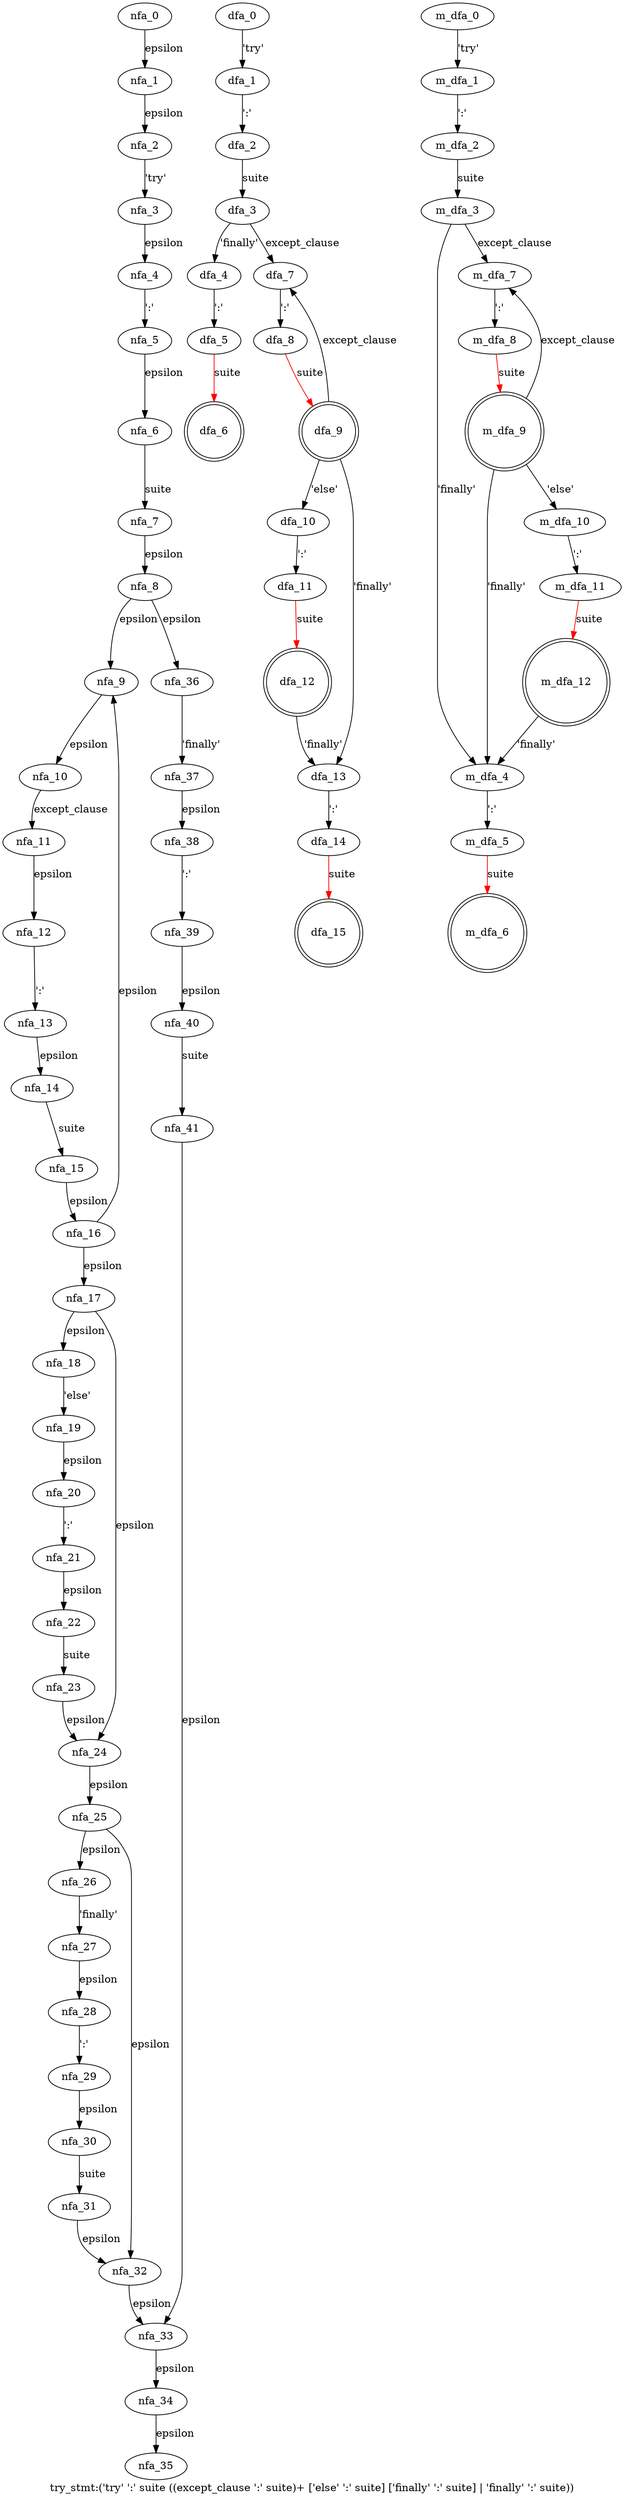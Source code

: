 digraph try_stmt {
 graph[label="try_stmt:('try' ':' suite ((except_clause ':' suite)+ ['else' ':' suite] ['finally' ':' suite] | 'finally' ':' suite))"]
 subgraph try_stmt_nfa {
  nfa_0->nfa_1[label="epsilon"]
  nfa_1->nfa_2[label="epsilon"]
  nfa_2->nfa_3[label="'try'"]
  nfa_3->nfa_4[label="epsilon"]
  nfa_4->nfa_5[label="':'"]
  nfa_5->nfa_6[label="epsilon"]
  nfa_6->nfa_7[label="suite"]
  nfa_7->nfa_8[label="epsilon"]
  nfa_8->nfa_9[label="epsilon"]
  nfa_9->nfa_10[label="epsilon"]
  nfa_10->nfa_11[label="except_clause"]
  nfa_11->nfa_12[label="epsilon"]
  nfa_12->nfa_13[label="':'"]
  nfa_13->nfa_14[label="epsilon"]
  nfa_14->nfa_15[label="suite"]
  nfa_15->nfa_16[label="epsilon"]
  nfa_16->nfa_9[label="epsilon"]
  nfa_16->nfa_17[label="epsilon"]
  nfa_17->nfa_18[label="epsilon"]
  nfa_18->nfa_19[label="'else'"]
  nfa_19->nfa_20[label="epsilon"]
  nfa_20->nfa_21[label="':'"]
  nfa_21->nfa_22[label="epsilon"]
  nfa_22->nfa_23[label="suite"]
  nfa_23->nfa_24[label="epsilon"]
  nfa_24->nfa_25[label="epsilon"]
  nfa_25->nfa_26[label="epsilon"]
  nfa_26->nfa_27[label="'finally'"]
  nfa_27->nfa_28[label="epsilon"]
  nfa_28->nfa_29[label="':'"]
  nfa_29->nfa_30[label="epsilon"]
  nfa_30->nfa_31[label="suite"]
  nfa_31->nfa_32[label="epsilon"]
  nfa_32->nfa_33[label="epsilon"]
  nfa_33->nfa_34[label="epsilon"]
  nfa_34->nfa_35[label="epsilon"]
  nfa_25->nfa_32[label="epsilon"]
  nfa_17->nfa_24[label="epsilon"]
  nfa_8->nfa_36[label="epsilon"]
  nfa_36->nfa_37[label="'finally'"]
  nfa_37->nfa_38[label="epsilon"]
  nfa_38->nfa_39[label="':'"]
  nfa_39->nfa_40[label="epsilon"]
  nfa_40->nfa_41[label="suite"]
  nfa_41->nfa_33[label="epsilon"]
  }
 subgraph try_stmt_dfa {
  dfa_0->dfa_1[label="'try'"]
  dfa_1->dfa_2[label="':'"]
  dfa_2->dfa_3[label="suite"]
  dfa_3->dfa_4[label="'finally'"]
  dfa_4->dfa_5[label="':'"]
  dfa_5->dfa_6[label="suite",color=red]
  dfa_3->dfa_7[label="except_clause"]
  dfa_7->dfa_8[label="':'"]
  dfa_8->dfa_9[label="suite",color=red]
  dfa_9->dfa_7[label="except_clause"]
  dfa_9->dfa_10[label="'else'"]
  dfa_10->dfa_11[label="':'"]
  dfa_11->dfa_12[label="suite",color=red]
  dfa_12->dfa_13[label="'finally'"]
  dfa_13->dfa_14[label="':'"]
  dfa_14->dfa_15[label="suite",color=red]
  dfa_9->dfa_13[label="'finally'"]
  dfa_9[shape=doublecircle]
  dfa_12[shape=doublecircle]
  dfa_6[shape=doublecircle]
  dfa_15[shape=doublecircle]
  }
 subgraph try_stmt_m_dfa {
  m_dfa_0->m_dfa_1[label="'try'"]
  m_dfa_1->m_dfa_2[label="':'"]
  m_dfa_2->m_dfa_3[label="suite"]
  m_dfa_3->m_dfa_4[label="'finally'"]
  m_dfa_4->m_dfa_5[label="':'"]
  m_dfa_5->m_dfa_6[label="suite",color=red]
  m_dfa_3->m_dfa_7[label="except_clause"]
  m_dfa_7->m_dfa_8[label="':'"]
  m_dfa_8->m_dfa_9[label="suite",color=red]
  m_dfa_9->m_dfa_4[label="'finally'"]
  m_dfa_9->m_dfa_10[label="'else'"]
  m_dfa_10->m_dfa_11[label="':'"]
  m_dfa_11->m_dfa_12[label="suite",color=red]
  m_dfa_12->m_dfa_4[label="'finally'"]
  m_dfa_9->m_dfa_7[label="except_clause"]
  m_dfa_9[shape=doublecircle]
  m_dfa_12[shape=doublecircle]
  m_dfa_6[shape=doublecircle]
  }
}
